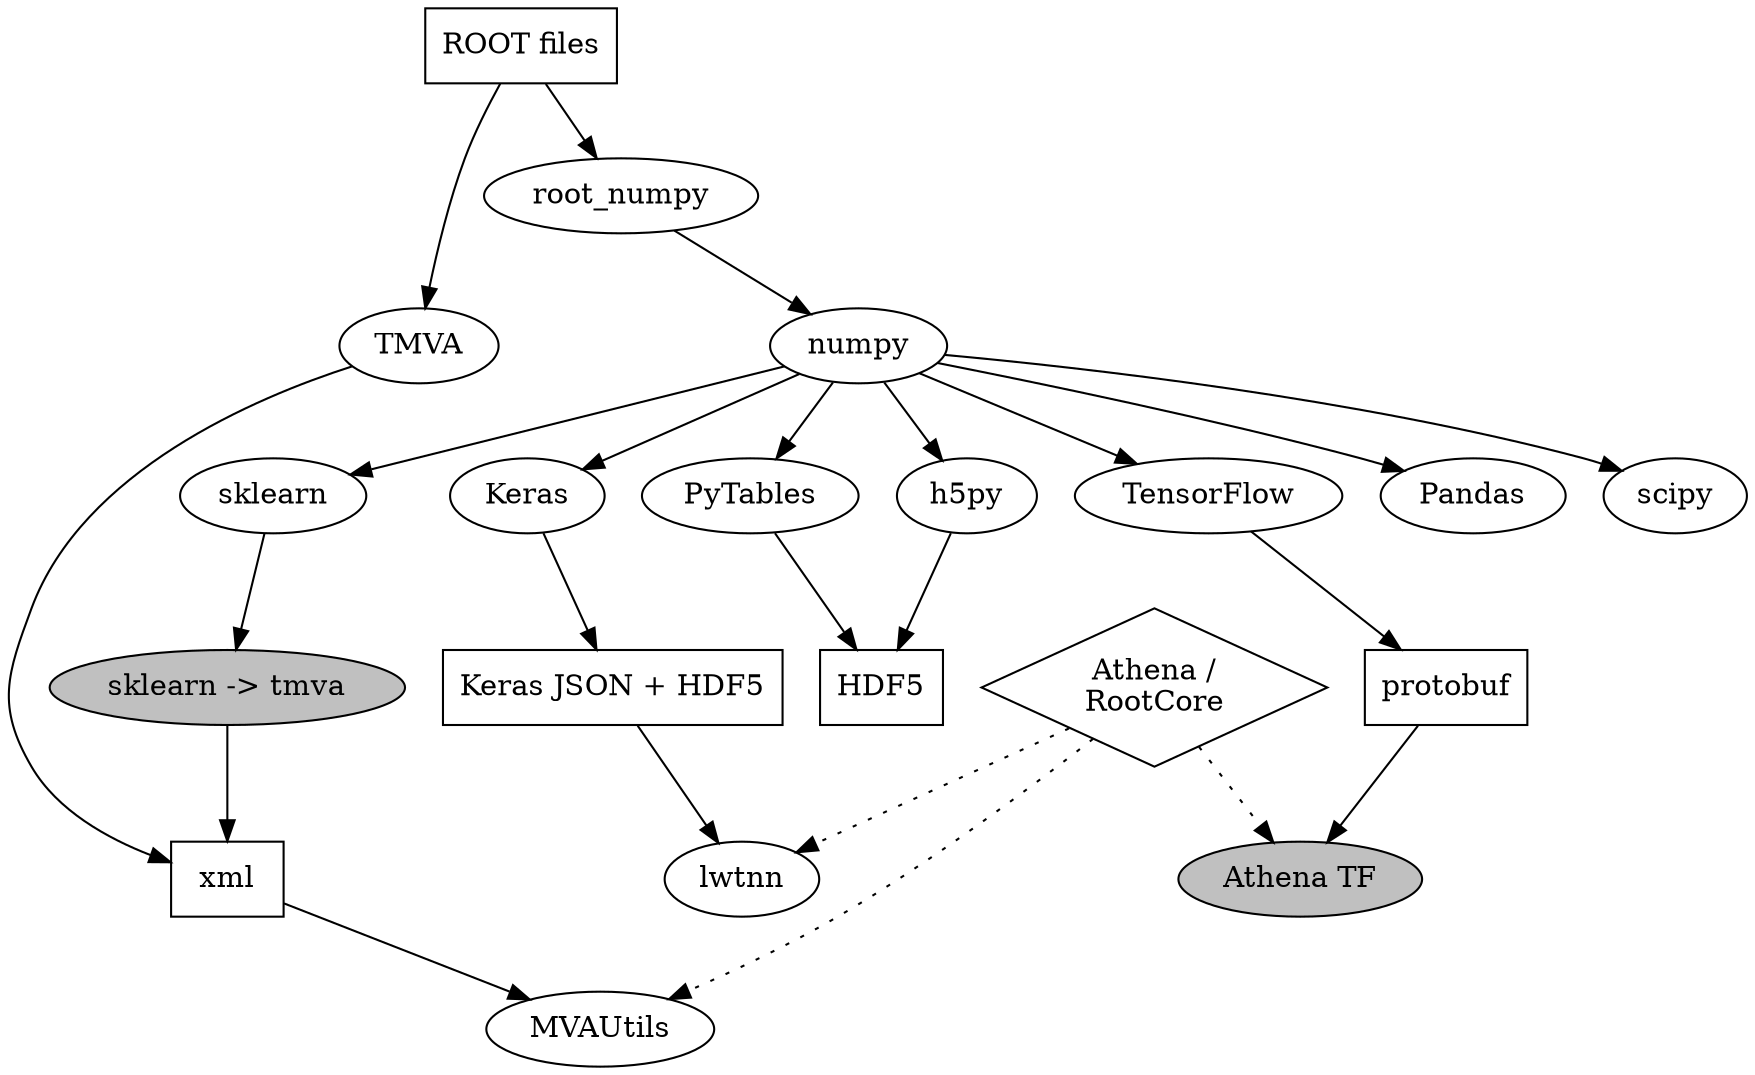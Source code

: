 digraph G {
  overlap=scale
  root [label="ROOT files", shape=box]
  tmva [label="TMVA"]
  xml [label="xml", shape=box]
  root_numpy [label="root_numpy"]
  numpy [label="numpy"]
  scipy [label="scipy"]
  keras [label="Keras"]
  tf [label="TensorFlow"]
  atf [label="Athena TF", style=filled, fillcolor=grey]
  h5py [label="h5py"]
  pytables [label="PyTables"]
  kerasout [label="Keras JSON + HDF5", shape=box]
  hdf5 [label="HDF5", shape=box]
  protobuf [label="protobuf", shape=box]
  sklearn [label="sklearn"]
  skbdt [label="sklearn -> tmva", style=filled, fillcolor=grey]
  pandas [label="Pandas"]

  root -> tmva -> xml
  root -> root_numpy -> numpy
  numpy -> scipy
  numpy -> sklearn -> skbdt -> xml
  numpy -> keras
  numpy -> pandas
  keras -> kerasout
  numpy -> tf -> protobuf
  numpy -> h5py -> hdf5
  numpy -> pytables -> hdf5

  // Athena stuff
  athena [label="Athena /\nRootCore", shape=diamond]
  mvautils [label="MVAUtils"]
  lwtnn [label="lwtnn"]
  athena -> mvautils [style=dotted]
  athena -> lwtnn [style=dotted]
  athena -> atf [style=dotted]

  xml -> mvautils
  kerasout -> lwtnn
  protobuf -> atf

}